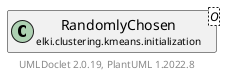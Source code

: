 @startuml
    remove .*\.(Instance|Par|Parameterizer|Factory)$
    set namespaceSeparator none
    hide empty fields
    hide empty methods

    class "<size:14>RandomlyChosen.Par\n<size:10>elki.clustering.kmeans.initialization" as elki.clustering.kmeans.initialization.RandomlyChosen.Par<V> [[RandomlyChosen.Par.html]] {
        +make(): RandomlyChosen<V>
    }

    abstract class "<size:14>AbstractKMeansInitialization.Par\n<size:10>elki.clustering.kmeans.initialization" as elki.clustering.kmeans.initialization.AbstractKMeansInitialization.Par [[AbstractKMeansInitialization.Par.html]]
    class "<size:14>RandomlyChosen\n<size:10>elki.clustering.kmeans.initialization" as elki.clustering.kmeans.initialization.RandomlyChosen<O> [[RandomlyChosen.html]]

    elki.clustering.kmeans.initialization.AbstractKMeansInitialization.Par <|-- elki.clustering.kmeans.initialization.RandomlyChosen.Par
    elki.clustering.kmeans.initialization.RandomlyChosen +-- elki.clustering.kmeans.initialization.RandomlyChosen.Par

    center footer UMLDoclet 2.0.19, PlantUML 1.2022.8
@enduml
